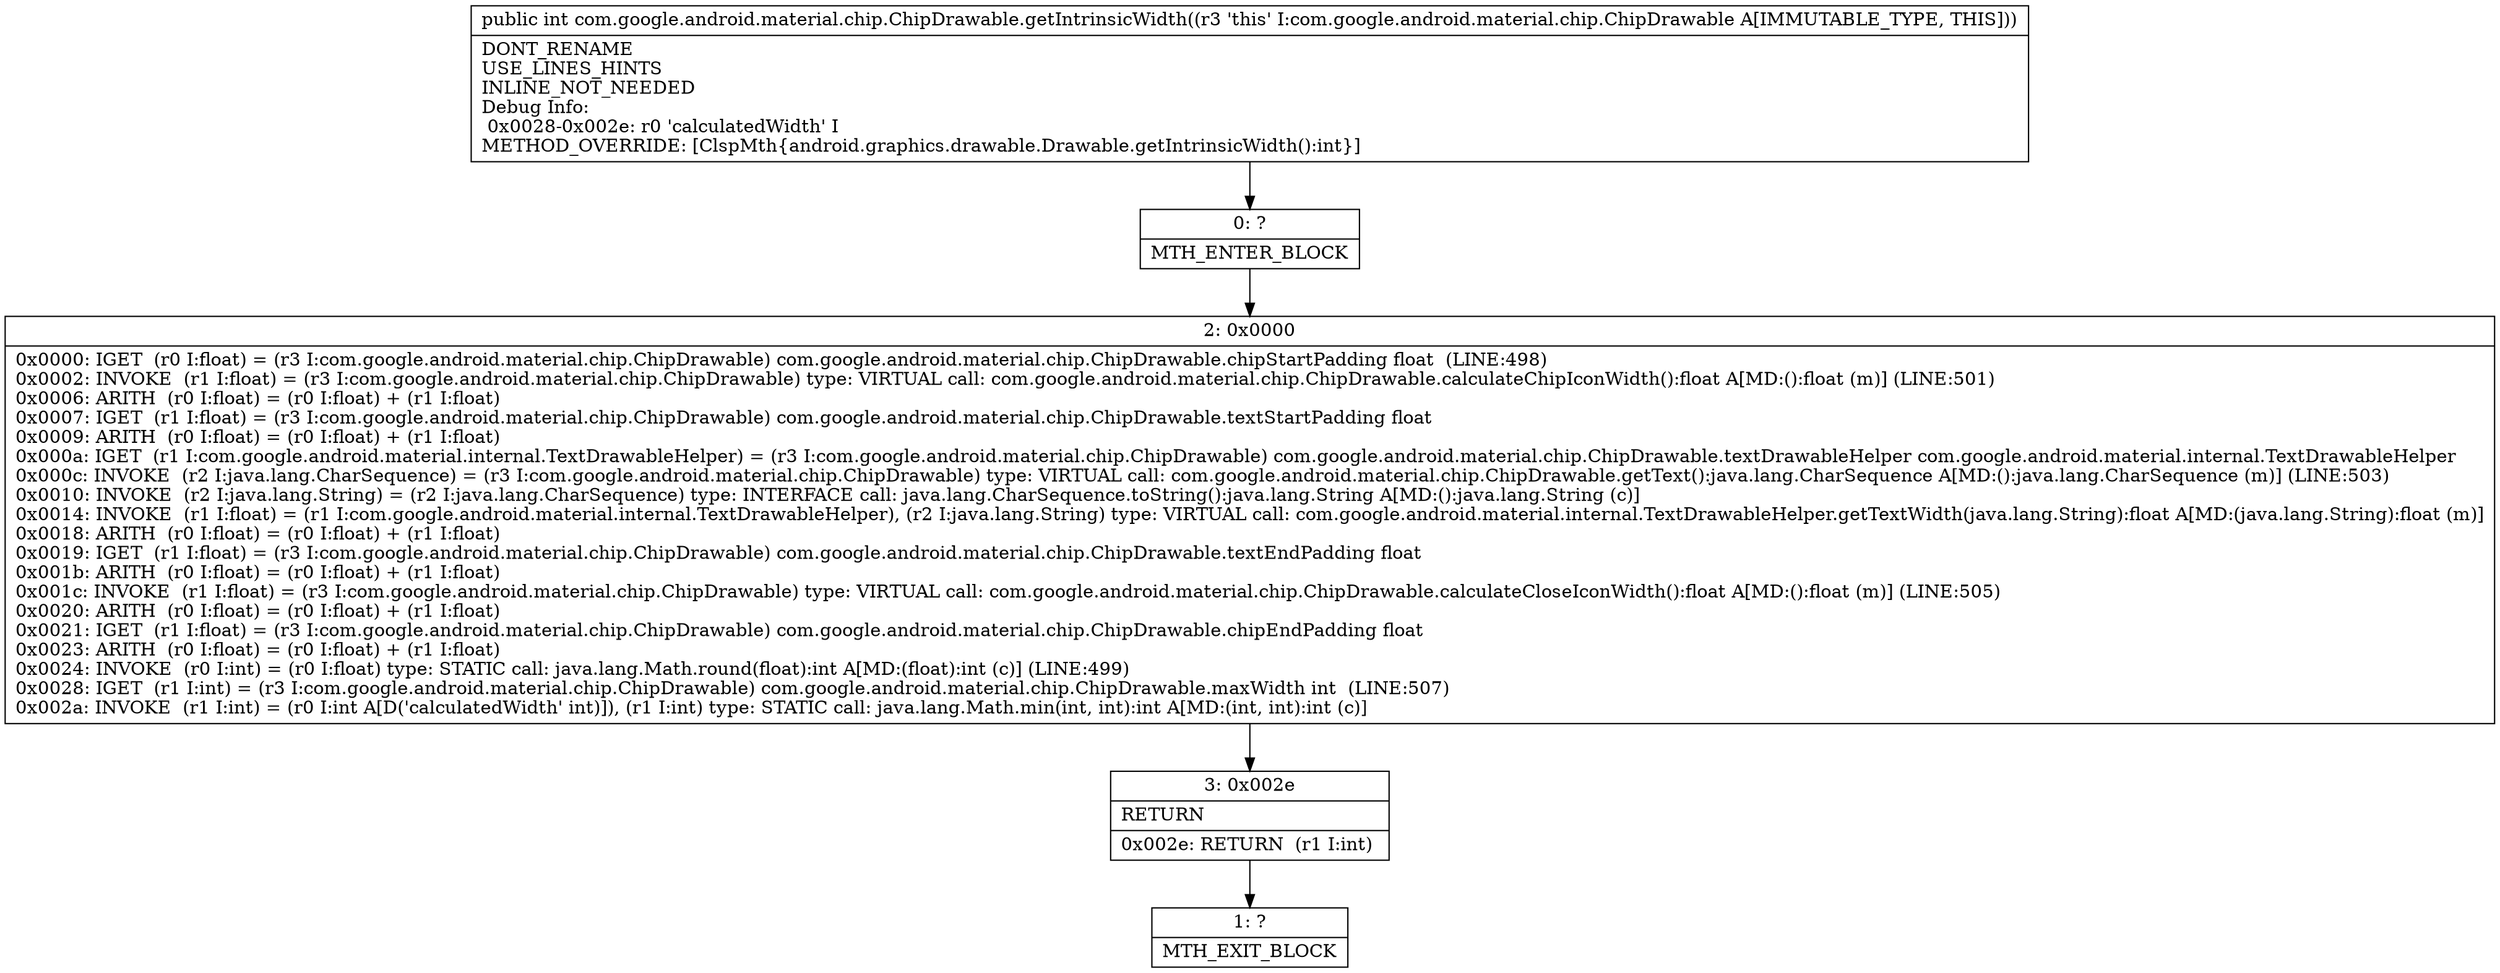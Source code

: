 digraph "CFG forcom.google.android.material.chip.ChipDrawable.getIntrinsicWidth()I" {
Node_0 [shape=record,label="{0\:\ ?|MTH_ENTER_BLOCK\l}"];
Node_2 [shape=record,label="{2\:\ 0x0000|0x0000: IGET  (r0 I:float) = (r3 I:com.google.android.material.chip.ChipDrawable) com.google.android.material.chip.ChipDrawable.chipStartPadding float  (LINE:498)\l0x0002: INVOKE  (r1 I:float) = (r3 I:com.google.android.material.chip.ChipDrawable) type: VIRTUAL call: com.google.android.material.chip.ChipDrawable.calculateChipIconWidth():float A[MD:():float (m)] (LINE:501)\l0x0006: ARITH  (r0 I:float) = (r0 I:float) + (r1 I:float) \l0x0007: IGET  (r1 I:float) = (r3 I:com.google.android.material.chip.ChipDrawable) com.google.android.material.chip.ChipDrawable.textStartPadding float \l0x0009: ARITH  (r0 I:float) = (r0 I:float) + (r1 I:float) \l0x000a: IGET  (r1 I:com.google.android.material.internal.TextDrawableHelper) = (r3 I:com.google.android.material.chip.ChipDrawable) com.google.android.material.chip.ChipDrawable.textDrawableHelper com.google.android.material.internal.TextDrawableHelper \l0x000c: INVOKE  (r2 I:java.lang.CharSequence) = (r3 I:com.google.android.material.chip.ChipDrawable) type: VIRTUAL call: com.google.android.material.chip.ChipDrawable.getText():java.lang.CharSequence A[MD:():java.lang.CharSequence (m)] (LINE:503)\l0x0010: INVOKE  (r2 I:java.lang.String) = (r2 I:java.lang.CharSequence) type: INTERFACE call: java.lang.CharSequence.toString():java.lang.String A[MD:():java.lang.String (c)]\l0x0014: INVOKE  (r1 I:float) = (r1 I:com.google.android.material.internal.TextDrawableHelper), (r2 I:java.lang.String) type: VIRTUAL call: com.google.android.material.internal.TextDrawableHelper.getTextWidth(java.lang.String):float A[MD:(java.lang.String):float (m)]\l0x0018: ARITH  (r0 I:float) = (r0 I:float) + (r1 I:float) \l0x0019: IGET  (r1 I:float) = (r3 I:com.google.android.material.chip.ChipDrawable) com.google.android.material.chip.ChipDrawable.textEndPadding float \l0x001b: ARITH  (r0 I:float) = (r0 I:float) + (r1 I:float) \l0x001c: INVOKE  (r1 I:float) = (r3 I:com.google.android.material.chip.ChipDrawable) type: VIRTUAL call: com.google.android.material.chip.ChipDrawable.calculateCloseIconWidth():float A[MD:():float (m)] (LINE:505)\l0x0020: ARITH  (r0 I:float) = (r0 I:float) + (r1 I:float) \l0x0021: IGET  (r1 I:float) = (r3 I:com.google.android.material.chip.ChipDrawable) com.google.android.material.chip.ChipDrawable.chipEndPadding float \l0x0023: ARITH  (r0 I:float) = (r0 I:float) + (r1 I:float) \l0x0024: INVOKE  (r0 I:int) = (r0 I:float) type: STATIC call: java.lang.Math.round(float):int A[MD:(float):int (c)] (LINE:499)\l0x0028: IGET  (r1 I:int) = (r3 I:com.google.android.material.chip.ChipDrawable) com.google.android.material.chip.ChipDrawable.maxWidth int  (LINE:507)\l0x002a: INVOKE  (r1 I:int) = (r0 I:int A[D('calculatedWidth' int)]), (r1 I:int) type: STATIC call: java.lang.Math.min(int, int):int A[MD:(int, int):int (c)]\l}"];
Node_3 [shape=record,label="{3\:\ 0x002e|RETURN\l|0x002e: RETURN  (r1 I:int) \l}"];
Node_1 [shape=record,label="{1\:\ ?|MTH_EXIT_BLOCK\l}"];
MethodNode[shape=record,label="{public int com.google.android.material.chip.ChipDrawable.getIntrinsicWidth((r3 'this' I:com.google.android.material.chip.ChipDrawable A[IMMUTABLE_TYPE, THIS]))  | DONT_RENAME\lUSE_LINES_HINTS\lINLINE_NOT_NEEDED\lDebug Info:\l  0x0028\-0x002e: r0 'calculatedWidth' I\lMETHOD_OVERRIDE: [ClspMth\{android.graphics.drawable.Drawable.getIntrinsicWidth():int\}]\l}"];
MethodNode -> Node_0;Node_0 -> Node_2;
Node_2 -> Node_3;
Node_3 -> Node_1;
}

